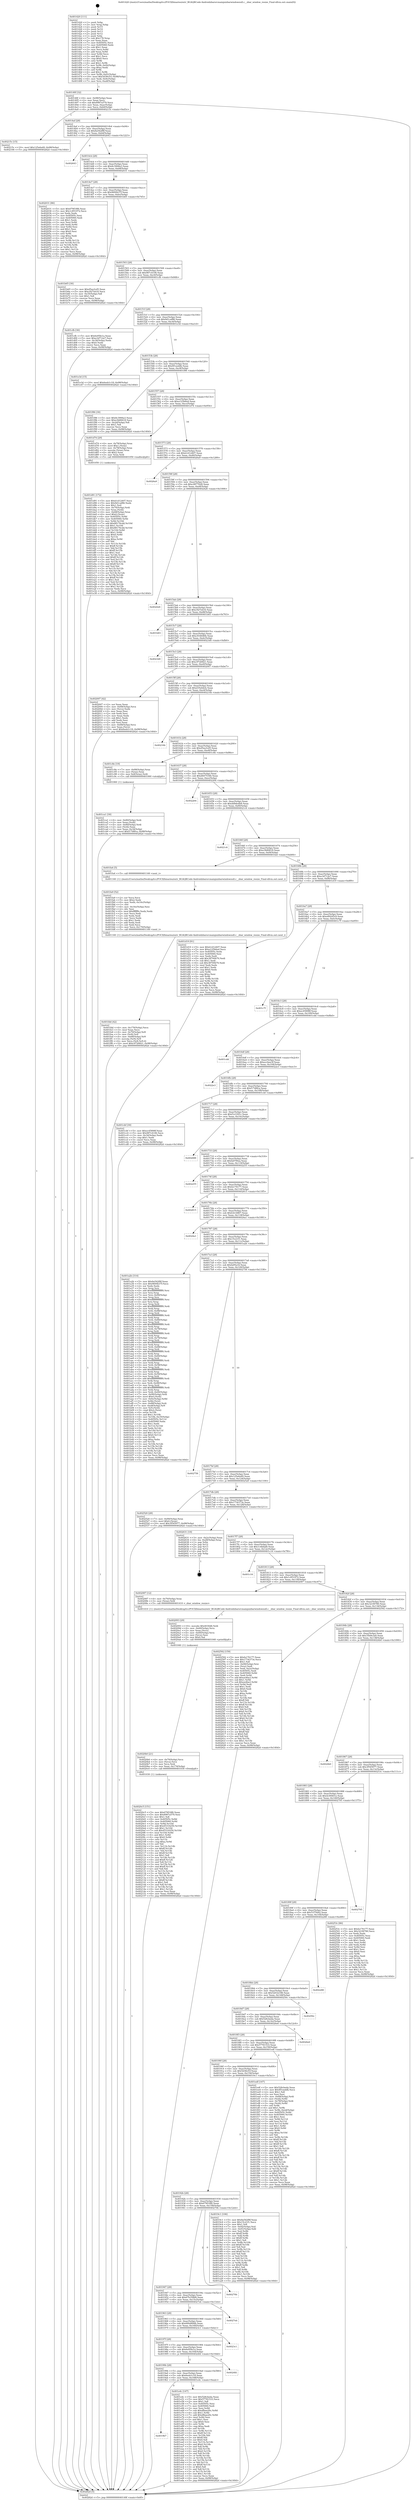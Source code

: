 digraph "0x401420" {
  label = "0x401420 (/mnt/c/Users/mathe/Desktop/tcc/POCII/binaries/extr_BGAQRCode-Androidzbarsrcmainjnizbarwindownull.c__zbar_window_resize_Final-ollvm.out::main(0))"
  labelloc = "t"
  node[shape=record]

  Entry [label="",width=0.3,height=0.3,shape=circle,fillcolor=black,style=filled]
  "0x40148f" [label="{
     0x40148f [32]\l
     | [instrs]\l
     &nbsp;&nbsp;0x40148f \<+6\>: mov -0x98(%rbp),%eax\l
     &nbsp;&nbsp;0x401495 \<+2\>: mov %eax,%ecx\l
     &nbsp;&nbsp;0x401497 \<+6\>: sub $0x8987a579,%ecx\l
     &nbsp;&nbsp;0x40149d \<+6\>: mov %eax,-0xac(%rbp)\l
     &nbsp;&nbsp;0x4014a3 \<+6\>: mov %ecx,-0xb0(%rbp)\l
     &nbsp;&nbsp;0x4014a9 \<+6\>: je 000000000040215c \<main+0xd3c\>\l
  }"]
  "0x40215c" [label="{
     0x40215c [15]\l
     | [instrs]\l
     &nbsp;&nbsp;0x40215c \<+10\>: movl $0x125e6a49,-0x98(%rbp)\l
     &nbsp;&nbsp;0x402166 \<+5\>: jmp 000000000040282d \<main+0x140d\>\l
  }"]
  "0x4014af" [label="{
     0x4014af [28]\l
     | [instrs]\l
     &nbsp;&nbsp;0x4014af \<+5\>: jmp 00000000004014b4 \<main+0x94\>\l
     &nbsp;&nbsp;0x4014b4 \<+6\>: mov -0xac(%rbp),%eax\l
     &nbsp;&nbsp;0x4014ba \<+5\>: sub $0x8a542f8f,%eax\l
     &nbsp;&nbsp;0x4014bf \<+6\>: mov %eax,-0xb4(%rbp)\l
     &nbsp;&nbsp;0x4014c5 \<+6\>: je 0000000000402643 \<main+0x1223\>\l
  }"]
  Exit [label="",width=0.3,height=0.3,shape=circle,fillcolor=black,style=filled,peripheries=2]
  "0x402643" [label="{
     0x402643\l
  }", style=dashed]
  "0x4014cb" [label="{
     0x4014cb [28]\l
     | [instrs]\l
     &nbsp;&nbsp;0x4014cb \<+5\>: jmp 00000000004014d0 \<main+0xb0\>\l
     &nbsp;&nbsp;0x4014d0 \<+6\>: mov -0xac(%rbp),%eax\l
     &nbsp;&nbsp;0x4014d6 \<+5\>: sub $0x8c3906a3,%eax\l
     &nbsp;&nbsp;0x4014db \<+6\>: mov %eax,-0xb8(%rbp)\l
     &nbsp;&nbsp;0x4014e1 \<+6\>: je 0000000000402031 \<main+0xc11\>\l
  }"]
  "0x4020c5" [label="{
     0x4020c5 [151]\l
     | [instrs]\l
     &nbsp;&nbsp;0x4020c5 \<+5\>: mov $0x679f18f6,%eax\l
     &nbsp;&nbsp;0x4020ca \<+5\>: mov $0x8987a579,%esi\l
     &nbsp;&nbsp;0x4020cf \<+2\>: mov $0x1,%dl\l
     &nbsp;&nbsp;0x4020d1 \<+8\>: mov 0x40505c,%r8d\l
     &nbsp;&nbsp;0x4020d9 \<+8\>: mov 0x405060,%r9d\l
     &nbsp;&nbsp;0x4020e1 \<+3\>: mov %r8d,%r10d\l
     &nbsp;&nbsp;0x4020e4 \<+7\>: add $0x45316250,%r10d\l
     &nbsp;&nbsp;0x4020eb \<+4\>: sub $0x1,%r10d\l
     &nbsp;&nbsp;0x4020ef \<+7\>: sub $0x45316250,%r10d\l
     &nbsp;&nbsp;0x4020f6 \<+4\>: imul %r10d,%r8d\l
     &nbsp;&nbsp;0x4020fa \<+4\>: and $0x1,%r8d\l
     &nbsp;&nbsp;0x4020fe \<+4\>: cmp $0x0,%r8d\l
     &nbsp;&nbsp;0x402102 \<+4\>: sete %r11b\l
     &nbsp;&nbsp;0x402106 \<+4\>: cmp $0xa,%r9d\l
     &nbsp;&nbsp;0x40210a \<+3\>: setl %bl\l
     &nbsp;&nbsp;0x40210d \<+3\>: mov %r11b,%r14b\l
     &nbsp;&nbsp;0x402110 \<+4\>: xor $0xff,%r14b\l
     &nbsp;&nbsp;0x402114 \<+3\>: mov %bl,%r15b\l
     &nbsp;&nbsp;0x402117 \<+4\>: xor $0xff,%r15b\l
     &nbsp;&nbsp;0x40211b \<+3\>: xor $0x1,%dl\l
     &nbsp;&nbsp;0x40211e \<+3\>: mov %r14b,%r12b\l
     &nbsp;&nbsp;0x402121 \<+4\>: and $0xff,%r12b\l
     &nbsp;&nbsp;0x402125 \<+3\>: and %dl,%r11b\l
     &nbsp;&nbsp;0x402128 \<+3\>: mov %r15b,%r13b\l
     &nbsp;&nbsp;0x40212b \<+4\>: and $0xff,%r13b\l
     &nbsp;&nbsp;0x40212f \<+2\>: and %dl,%bl\l
     &nbsp;&nbsp;0x402131 \<+3\>: or %r11b,%r12b\l
     &nbsp;&nbsp;0x402134 \<+3\>: or %bl,%r13b\l
     &nbsp;&nbsp;0x402137 \<+3\>: xor %r13b,%r12b\l
     &nbsp;&nbsp;0x40213a \<+3\>: or %r15b,%r14b\l
     &nbsp;&nbsp;0x40213d \<+4\>: xor $0xff,%r14b\l
     &nbsp;&nbsp;0x402141 \<+3\>: or $0x1,%dl\l
     &nbsp;&nbsp;0x402144 \<+3\>: and %dl,%r14b\l
     &nbsp;&nbsp;0x402147 \<+3\>: or %r14b,%r12b\l
     &nbsp;&nbsp;0x40214a \<+4\>: test $0x1,%r12b\l
     &nbsp;&nbsp;0x40214e \<+3\>: cmovne %esi,%eax\l
     &nbsp;&nbsp;0x402151 \<+6\>: mov %eax,-0x98(%rbp)\l
     &nbsp;&nbsp;0x402157 \<+5\>: jmp 000000000040282d \<main+0x140d\>\l
  }"]
  "0x402031" [label="{
     0x402031 [86]\l
     | [instrs]\l
     &nbsp;&nbsp;0x402031 \<+5\>: mov $0x679f18f6,%eax\l
     &nbsp;&nbsp;0x402036 \<+5\>: mov $0x1c851972,%ecx\l
     &nbsp;&nbsp;0x40203b \<+2\>: xor %edx,%edx\l
     &nbsp;&nbsp;0x40203d \<+7\>: mov 0x40505c,%esi\l
     &nbsp;&nbsp;0x402044 \<+7\>: mov 0x405060,%edi\l
     &nbsp;&nbsp;0x40204b \<+3\>: sub $0x1,%edx\l
     &nbsp;&nbsp;0x40204e \<+3\>: mov %esi,%r8d\l
     &nbsp;&nbsp;0x402051 \<+3\>: add %edx,%r8d\l
     &nbsp;&nbsp;0x402054 \<+4\>: imul %r8d,%esi\l
     &nbsp;&nbsp;0x402058 \<+3\>: and $0x1,%esi\l
     &nbsp;&nbsp;0x40205b \<+3\>: cmp $0x0,%esi\l
     &nbsp;&nbsp;0x40205e \<+4\>: sete %r9b\l
     &nbsp;&nbsp;0x402062 \<+3\>: cmp $0xa,%edi\l
     &nbsp;&nbsp;0x402065 \<+4\>: setl %r10b\l
     &nbsp;&nbsp;0x402069 \<+3\>: mov %r9b,%r11b\l
     &nbsp;&nbsp;0x40206c \<+3\>: and %r10b,%r11b\l
     &nbsp;&nbsp;0x40206f \<+3\>: xor %r10b,%r9b\l
     &nbsp;&nbsp;0x402072 \<+3\>: or %r9b,%r11b\l
     &nbsp;&nbsp;0x402075 \<+4\>: test $0x1,%r11b\l
     &nbsp;&nbsp;0x402079 \<+3\>: cmovne %ecx,%eax\l
     &nbsp;&nbsp;0x40207c \<+6\>: mov %eax,-0x98(%rbp)\l
     &nbsp;&nbsp;0x402082 \<+5\>: jmp 000000000040282d \<main+0x140d\>\l
  }"]
  "0x4014e7" [label="{
     0x4014e7 [28]\l
     | [instrs]\l
     &nbsp;&nbsp;0x4014e7 \<+5\>: jmp 00000000004014ec \<main+0xcc\>\l
     &nbsp;&nbsp;0x4014ec \<+6\>: mov -0xac(%rbp),%eax\l
     &nbsp;&nbsp;0x4014f2 \<+5\>: sub $0x9600b37f,%eax\l
     &nbsp;&nbsp;0x4014f7 \<+6\>: mov %eax,-0xbc(%rbp)\l
     &nbsp;&nbsp;0x4014fd \<+6\>: je 0000000000401b65 \<main+0x745\>\l
  }"]
  "0x4020b0" [label="{
     0x4020b0 [21]\l
     | [instrs]\l
     &nbsp;&nbsp;0x4020b0 \<+4\>: mov -0x70(%rbp),%rcx\l
     &nbsp;&nbsp;0x4020b4 \<+3\>: mov (%rcx),%rcx\l
     &nbsp;&nbsp;0x4020b7 \<+3\>: mov %rcx,%rdi\l
     &nbsp;&nbsp;0x4020ba \<+6\>: mov %eax,-0x174(%rbp)\l
     &nbsp;&nbsp;0x4020c0 \<+5\>: call 0000000000401030 \<free@plt\>\l
     | [calls]\l
     &nbsp;&nbsp;0x401030 \{1\} (unknown)\l
  }"]
  "0x401b65" [label="{
     0x401b65 [30]\l
     | [instrs]\l
     &nbsp;&nbsp;0x401b65 \<+5\>: mov $0xd5ea3cd5,%eax\l
     &nbsp;&nbsp;0x401b6a \<+5\>: mov $0xc927eb16,%ecx\l
     &nbsp;&nbsp;0x401b6f \<+3\>: mov -0x35(%rbp),%dl\l
     &nbsp;&nbsp;0x401b72 \<+3\>: test $0x1,%dl\l
     &nbsp;&nbsp;0x401b75 \<+3\>: cmovne %ecx,%eax\l
     &nbsp;&nbsp;0x401b78 \<+6\>: mov %eax,-0x98(%rbp)\l
     &nbsp;&nbsp;0x401b7e \<+5\>: jmp 000000000040282d \<main+0x140d\>\l
  }"]
  "0x401503" [label="{
     0x401503 [28]\l
     | [instrs]\l
     &nbsp;&nbsp;0x401503 \<+5\>: jmp 0000000000401508 \<main+0xe8\>\l
     &nbsp;&nbsp;0x401508 \<+6\>: mov -0xac(%rbp),%eax\l
     &nbsp;&nbsp;0x40150e \<+5\>: sub $0x987c4106,%eax\l
     &nbsp;&nbsp;0x401513 \<+6\>: mov %eax,-0xc0(%rbp)\l
     &nbsp;&nbsp;0x401519 \<+6\>: je 0000000000401cfb \<main+0x8db\>\l
  }"]
  "0x402093" [label="{
     0x402093 [29]\l
     | [instrs]\l
     &nbsp;&nbsp;0x402093 \<+10\>: movabs $0x4030d6,%rdi\l
     &nbsp;&nbsp;0x40209d \<+4\>: mov -0x60(%rbp),%rcx\l
     &nbsp;&nbsp;0x4020a1 \<+2\>: mov %eax,(%rcx)\l
     &nbsp;&nbsp;0x4020a3 \<+4\>: mov -0x60(%rbp),%rcx\l
     &nbsp;&nbsp;0x4020a7 \<+2\>: mov (%rcx),%esi\l
     &nbsp;&nbsp;0x4020a9 \<+2\>: mov $0x0,%al\l
     &nbsp;&nbsp;0x4020ab \<+5\>: call 0000000000401040 \<printf@plt\>\l
     | [calls]\l
     &nbsp;&nbsp;0x401040 \{1\} (unknown)\l
  }"]
  "0x401cfb" [label="{
     0x401cfb [30]\l
     | [instrs]\l
     &nbsp;&nbsp;0x401cfb \<+5\>: mov $0x6e95fe1a,%eax\l
     &nbsp;&nbsp;0x401d00 \<+5\>: mov $0xe3d712e7,%ecx\l
     &nbsp;&nbsp;0x401d05 \<+3\>: mov -0x34(%rbp),%edx\l
     &nbsp;&nbsp;0x401d08 \<+3\>: cmp $0x0,%edx\l
     &nbsp;&nbsp;0x401d0b \<+3\>: cmove %ecx,%eax\l
     &nbsp;&nbsp;0x401d0e \<+6\>: mov %eax,-0x98(%rbp)\l
     &nbsp;&nbsp;0x401d14 \<+5\>: jmp 000000000040282d \<main+0x140d\>\l
  }"]
  "0x40151f" [label="{
     0x40151f [28]\l
     | [instrs]\l
     &nbsp;&nbsp;0x40151f \<+5\>: jmp 0000000000401524 \<main+0x104\>\l
     &nbsp;&nbsp;0x401524 \<+6\>: mov -0xac(%rbp),%eax\l
     &nbsp;&nbsp;0x40152a \<+5\>: sub $0x9d1caf86,%eax\l
     &nbsp;&nbsp;0x40152f \<+6\>: mov %eax,-0xc4(%rbp)\l
     &nbsp;&nbsp;0x401535 \<+6\>: je 0000000000401e3d \<main+0xa1d\>\l
  }"]
  "0x401fdd" [label="{
     0x401fdd [42]\l
     | [instrs]\l
     &nbsp;&nbsp;0x401fdd \<+6\>: mov -0x170(%rbp),%ecx\l
     &nbsp;&nbsp;0x401fe3 \<+3\>: imul %eax,%ecx\l
     &nbsp;&nbsp;0x401fe6 \<+4\>: mov -0x70(%rbp),%r8\l
     &nbsp;&nbsp;0x401fea \<+3\>: mov (%r8),%r8\l
     &nbsp;&nbsp;0x401fed \<+4\>: mov -0x68(%rbp),%r9\l
     &nbsp;&nbsp;0x401ff1 \<+3\>: movslq (%r9),%r9\l
     &nbsp;&nbsp;0x401ff4 \<+4\>: mov %ecx,(%r8,%r9,4)\l
     &nbsp;&nbsp;0x401ff8 \<+10\>: movl $0xc9726821,-0x98(%rbp)\l
     &nbsp;&nbsp;0x402002 \<+5\>: jmp 000000000040282d \<main+0x140d\>\l
  }"]
  "0x401e3d" [label="{
     0x401e3d [15]\l
     | [instrs]\l
     &nbsp;&nbsp;0x401e3d \<+10\>: movl $0x6eeb1c18,-0x98(%rbp)\l
     &nbsp;&nbsp;0x401e47 \<+5\>: jmp 000000000040282d \<main+0x140d\>\l
  }"]
  "0x40153b" [label="{
     0x40153b [28]\l
     | [instrs]\l
     &nbsp;&nbsp;0x40153b \<+5\>: jmp 0000000000401540 \<main+0x120\>\l
     &nbsp;&nbsp;0x401540 \<+6\>: mov -0xac(%rbp),%eax\l
     &nbsp;&nbsp;0x401546 \<+5\>: sub $0x9f1eeddb,%eax\l
     &nbsp;&nbsp;0x40154b \<+6\>: mov %eax,-0xc8(%rbp)\l
     &nbsp;&nbsp;0x401551 \<+6\>: je 0000000000401f86 \<main+0xb66\>\l
  }"]
  "0x401fa9" [label="{
     0x401fa9 [52]\l
     | [instrs]\l
     &nbsp;&nbsp;0x401fa9 \<+2\>: xor %ecx,%ecx\l
     &nbsp;&nbsp;0x401fab \<+5\>: mov $0x2,%edx\l
     &nbsp;&nbsp;0x401fb0 \<+6\>: mov %edx,-0x16c(%rbp)\l
     &nbsp;&nbsp;0x401fb6 \<+1\>: cltd\l
     &nbsp;&nbsp;0x401fb7 \<+6\>: mov -0x16c(%rbp),%esi\l
     &nbsp;&nbsp;0x401fbd \<+2\>: idiv %esi\l
     &nbsp;&nbsp;0x401fbf \<+6\>: imul $0xfffffffe,%edx,%edx\l
     &nbsp;&nbsp;0x401fc5 \<+2\>: mov %ecx,%edi\l
     &nbsp;&nbsp;0x401fc7 \<+2\>: sub %edx,%edi\l
     &nbsp;&nbsp;0x401fc9 \<+2\>: mov %ecx,%edx\l
     &nbsp;&nbsp;0x401fcb \<+3\>: sub $0x1,%edx\l
     &nbsp;&nbsp;0x401fce \<+2\>: add %edx,%edi\l
     &nbsp;&nbsp;0x401fd0 \<+2\>: sub %edi,%ecx\l
     &nbsp;&nbsp;0x401fd2 \<+6\>: mov %ecx,-0x170(%rbp)\l
     &nbsp;&nbsp;0x401fd8 \<+5\>: call 0000000000401160 \<next_i\>\l
     | [calls]\l
     &nbsp;&nbsp;0x401160 \{1\} (/mnt/c/Users/mathe/Desktop/tcc/POCII/binaries/extr_BGAQRCode-Androidzbarsrcmainjnizbarwindownull.c__zbar_window_resize_Final-ollvm.out::next_i)\l
  }"]
  "0x401f86" [label="{
     0x401f86 [30]\l
     | [instrs]\l
     &nbsp;&nbsp;0x401f86 \<+5\>: mov $0x8c3906a3,%eax\l
     &nbsp;&nbsp;0x401f8b \<+5\>: mov $0xe3b80618,%ecx\l
     &nbsp;&nbsp;0x401f90 \<+3\>: mov -0x2d(%rbp),%dl\l
     &nbsp;&nbsp;0x401f93 \<+3\>: test $0x1,%dl\l
     &nbsp;&nbsp;0x401f96 \<+3\>: cmovne %ecx,%eax\l
     &nbsp;&nbsp;0x401f99 \<+6\>: mov %eax,-0x98(%rbp)\l
     &nbsp;&nbsp;0x401f9f \<+5\>: jmp 000000000040282d \<main+0x140d\>\l
  }"]
  "0x401557" [label="{
     0x401557 [28]\l
     | [instrs]\l
     &nbsp;&nbsp;0x401557 \<+5\>: jmp 000000000040155c \<main+0x13c\>\l
     &nbsp;&nbsp;0x40155c \<+6\>: mov -0xac(%rbp),%eax\l
     &nbsp;&nbsp;0x401562 \<+5\>: sub $0xa125b6ed,%eax\l
     &nbsp;&nbsp;0x401567 \<+6\>: mov %eax,-0xcc(%rbp)\l
     &nbsp;&nbsp;0x40156d \<+6\>: je 0000000000401d74 \<main+0x954\>\l
  }"]
  "0x4019b7" [label="{
     0x4019b7\l
  }", style=dashed]
  "0x401d74" [label="{
     0x401d74 [29]\l
     | [instrs]\l
     &nbsp;&nbsp;0x401d74 \<+4\>: mov -0x78(%rbp),%rax\l
     &nbsp;&nbsp;0x401d78 \<+6\>: movl $0x1,(%rax)\l
     &nbsp;&nbsp;0x401d7e \<+4\>: mov -0x78(%rbp),%rax\l
     &nbsp;&nbsp;0x401d82 \<+3\>: movslq (%rax),%rax\l
     &nbsp;&nbsp;0x401d85 \<+4\>: shl $0x2,%rax\l
     &nbsp;&nbsp;0x401d89 \<+3\>: mov %rax,%rdi\l
     &nbsp;&nbsp;0x401d8c \<+5\>: call 0000000000401050 \<malloc@plt\>\l
     | [calls]\l
     &nbsp;&nbsp;0x401050 \{1\} (unknown)\l
  }"]
  "0x401573" [label="{
     0x401573 [28]\l
     | [instrs]\l
     &nbsp;&nbsp;0x401573 \<+5\>: jmp 0000000000401578 \<main+0x158\>\l
     &nbsp;&nbsp;0x401578 \<+6\>: mov -0xac(%rbp),%eax\l
     &nbsp;&nbsp;0x40157e \<+5\>: sub $0xb1d12407,%eax\l
     &nbsp;&nbsp;0x401583 \<+6\>: mov %eax,-0xd0(%rbp)\l
     &nbsp;&nbsp;0x401589 \<+6\>: je 00000000004026a9 \<main+0x1289\>\l
  }"]
  "0x401e4c" [label="{
     0x401e4c [147]\l
     | [instrs]\l
     &nbsp;&nbsp;0x401e4c \<+5\>: mov $0x528cbeda,%eax\l
     &nbsp;&nbsp;0x401e51 \<+5\>: mov $0x57781533,%ecx\l
     &nbsp;&nbsp;0x401e56 \<+2\>: mov $0x1,%dl\l
     &nbsp;&nbsp;0x401e58 \<+7\>: mov 0x40505c,%esi\l
     &nbsp;&nbsp;0x401e5f \<+7\>: mov 0x405060,%edi\l
     &nbsp;&nbsp;0x401e66 \<+3\>: mov %esi,%r8d\l
     &nbsp;&nbsp;0x401e69 \<+7\>: sub $0xdfbae29c,%r8d\l
     &nbsp;&nbsp;0x401e70 \<+4\>: sub $0x1,%r8d\l
     &nbsp;&nbsp;0x401e74 \<+7\>: add $0xdfbae29c,%r8d\l
     &nbsp;&nbsp;0x401e7b \<+4\>: imul %r8d,%esi\l
     &nbsp;&nbsp;0x401e7f \<+3\>: and $0x1,%esi\l
     &nbsp;&nbsp;0x401e82 \<+3\>: cmp $0x0,%esi\l
     &nbsp;&nbsp;0x401e85 \<+4\>: sete %r9b\l
     &nbsp;&nbsp;0x401e89 \<+3\>: cmp $0xa,%edi\l
     &nbsp;&nbsp;0x401e8c \<+4\>: setl %r10b\l
     &nbsp;&nbsp;0x401e90 \<+3\>: mov %r9b,%r11b\l
     &nbsp;&nbsp;0x401e93 \<+4\>: xor $0xff,%r11b\l
     &nbsp;&nbsp;0x401e97 \<+3\>: mov %r10b,%bl\l
     &nbsp;&nbsp;0x401e9a \<+3\>: xor $0xff,%bl\l
     &nbsp;&nbsp;0x401e9d \<+3\>: xor $0x0,%dl\l
     &nbsp;&nbsp;0x401ea0 \<+3\>: mov %r11b,%r14b\l
     &nbsp;&nbsp;0x401ea3 \<+4\>: and $0x0,%r14b\l
     &nbsp;&nbsp;0x401ea7 \<+3\>: and %dl,%r9b\l
     &nbsp;&nbsp;0x401eaa \<+3\>: mov %bl,%r15b\l
     &nbsp;&nbsp;0x401ead \<+4\>: and $0x0,%r15b\l
     &nbsp;&nbsp;0x401eb1 \<+3\>: and %dl,%r10b\l
     &nbsp;&nbsp;0x401eb4 \<+3\>: or %r9b,%r14b\l
     &nbsp;&nbsp;0x401eb7 \<+3\>: or %r10b,%r15b\l
     &nbsp;&nbsp;0x401eba \<+3\>: xor %r15b,%r14b\l
     &nbsp;&nbsp;0x401ebd \<+3\>: or %bl,%r11b\l
     &nbsp;&nbsp;0x401ec0 \<+4\>: xor $0xff,%r11b\l
     &nbsp;&nbsp;0x401ec4 \<+3\>: or $0x0,%dl\l
     &nbsp;&nbsp;0x401ec7 \<+3\>: and %dl,%r11b\l
     &nbsp;&nbsp;0x401eca \<+3\>: or %r11b,%r14b\l
     &nbsp;&nbsp;0x401ecd \<+4\>: test $0x1,%r14b\l
     &nbsp;&nbsp;0x401ed1 \<+3\>: cmovne %ecx,%eax\l
     &nbsp;&nbsp;0x401ed4 \<+6\>: mov %eax,-0x98(%rbp)\l
     &nbsp;&nbsp;0x401eda \<+5\>: jmp 000000000040282d \<main+0x140d\>\l
  }"]
  "0x4026a9" [label="{
     0x4026a9\l
  }", style=dashed]
  "0x40158f" [label="{
     0x40158f [28]\l
     | [instrs]\l
     &nbsp;&nbsp;0x40158f \<+5\>: jmp 0000000000401594 \<main+0x174\>\l
     &nbsp;&nbsp;0x401594 \<+6\>: mov -0xac(%rbp),%eax\l
     &nbsp;&nbsp;0x40159a \<+5\>: sub $0xc0877628,%eax\l
     &nbsp;&nbsp;0x40159f \<+6\>: mov %eax,-0xd4(%rbp)\l
     &nbsp;&nbsp;0x4015a5 \<+6\>: je 0000000000402426 \<main+0x1006\>\l
  }"]
  "0x40199b" [label="{
     0x40199b [28]\l
     | [instrs]\l
     &nbsp;&nbsp;0x40199b \<+5\>: jmp 00000000004019a0 \<main+0x580\>\l
     &nbsp;&nbsp;0x4019a0 \<+6\>: mov -0xac(%rbp),%eax\l
     &nbsp;&nbsp;0x4019a6 \<+5\>: sub $0x6eeb1c18,%eax\l
     &nbsp;&nbsp;0x4019ab \<+6\>: mov %eax,-0x168(%rbp)\l
     &nbsp;&nbsp;0x4019b1 \<+6\>: je 0000000000401e4c \<main+0xa2c\>\l
  }"]
  "0x402426" [label="{
     0x402426\l
  }", style=dashed]
  "0x4015ab" [label="{
     0x4015ab [28]\l
     | [instrs]\l
     &nbsp;&nbsp;0x4015ab \<+5\>: jmp 00000000004015b0 \<main+0x190\>\l
     &nbsp;&nbsp;0x4015b0 \<+6\>: mov -0xac(%rbp),%eax\l
     &nbsp;&nbsp;0x4015b6 \<+5\>: sub $0xc927eb16,%eax\l
     &nbsp;&nbsp;0x4015bb \<+6\>: mov %eax,-0xd8(%rbp)\l
     &nbsp;&nbsp;0x4015c1 \<+6\>: je 0000000000401b83 \<main+0x763\>\l
  }"]
  "0x4024fd" [label="{
     0x4024fd\l
  }", style=dashed]
  "0x401b83" [label="{
     0x401b83\l
  }", style=dashed]
  "0x4015c7" [label="{
     0x4015c7 [28]\l
     | [instrs]\l
     &nbsp;&nbsp;0x4015c7 \<+5\>: jmp 00000000004015cc \<main+0x1ac\>\l
     &nbsp;&nbsp;0x4015cc \<+6\>: mov -0xac(%rbp),%eax\l
     &nbsp;&nbsp;0x4015d2 \<+5\>: sub $0xc934646b,%eax\l
     &nbsp;&nbsp;0x4015d7 \<+6\>: mov %eax,-0xdc(%rbp)\l
     &nbsp;&nbsp;0x4015dd \<+6\>: je 00000000004023d0 \<main+0xfb0\>\l
  }"]
  "0x40197f" [label="{
     0x40197f [28]\l
     | [instrs]\l
     &nbsp;&nbsp;0x40197f \<+5\>: jmp 0000000000401984 \<main+0x564\>\l
     &nbsp;&nbsp;0x401984 \<+6\>: mov -0xac(%rbp),%eax\l
     &nbsp;&nbsp;0x40198a \<+5\>: sub $0x6e95fe1a,%eax\l
     &nbsp;&nbsp;0x40198f \<+6\>: mov %eax,-0x164(%rbp)\l
     &nbsp;&nbsp;0x401995 \<+6\>: je 00000000004024fd \<main+0x10dd\>\l
  }"]
  "0x4023d0" [label="{
     0x4023d0\l
  }", style=dashed]
  "0x4015e3" [label="{
     0x4015e3 [28]\l
     | [instrs]\l
     &nbsp;&nbsp;0x4015e3 \<+5\>: jmp 00000000004015e8 \<main+0x1c8\>\l
     &nbsp;&nbsp;0x4015e8 \<+6\>: mov -0xac(%rbp),%eax\l
     &nbsp;&nbsp;0x4015ee \<+5\>: sub $0xc9726821,%eax\l
     &nbsp;&nbsp;0x4015f3 \<+6\>: mov %eax,-0xe0(%rbp)\l
     &nbsp;&nbsp;0x4015f9 \<+6\>: je 0000000000402007 \<main+0xbe7\>\l
  }"]
  "0x4023c1" [label="{
     0x4023c1\l
  }", style=dashed]
  "0x402007" [label="{
     0x402007 [42]\l
     | [instrs]\l
     &nbsp;&nbsp;0x402007 \<+2\>: xor %eax,%eax\l
     &nbsp;&nbsp;0x402009 \<+4\>: mov -0x68(%rbp),%rcx\l
     &nbsp;&nbsp;0x40200d \<+2\>: mov (%rcx),%edx\l
     &nbsp;&nbsp;0x40200f \<+2\>: mov %eax,%esi\l
     &nbsp;&nbsp;0x402011 \<+2\>: sub %edx,%esi\l
     &nbsp;&nbsp;0x402013 \<+2\>: mov %eax,%edx\l
     &nbsp;&nbsp;0x402015 \<+3\>: sub $0x1,%edx\l
     &nbsp;&nbsp;0x402018 \<+2\>: add %edx,%esi\l
     &nbsp;&nbsp;0x40201a \<+2\>: sub %esi,%eax\l
     &nbsp;&nbsp;0x40201c \<+4\>: mov -0x68(%rbp),%rcx\l
     &nbsp;&nbsp;0x402020 \<+2\>: mov %eax,(%rcx)\l
     &nbsp;&nbsp;0x402022 \<+10\>: movl $0x6eeb1c18,-0x98(%rbp)\l
     &nbsp;&nbsp;0x40202c \<+5\>: jmp 000000000040282d \<main+0x140d\>\l
  }"]
  "0x4015ff" [label="{
     0x4015ff [28]\l
     | [instrs]\l
     &nbsp;&nbsp;0x4015ff \<+5\>: jmp 0000000000401604 \<main+0x1e4\>\l
     &nbsp;&nbsp;0x401604 \<+6\>: mov -0xac(%rbp),%eax\l
     &nbsp;&nbsp;0x40160a \<+5\>: sub $0xd35e6dcb,%eax\l
     &nbsp;&nbsp;0x40160f \<+6\>: mov %eax,-0xe4(%rbp)\l
     &nbsp;&nbsp;0x401615 \<+6\>: je 000000000040216b \<main+0xd4b\>\l
  }"]
  "0x401963" [label="{
     0x401963 [28]\l
     | [instrs]\l
     &nbsp;&nbsp;0x401963 \<+5\>: jmp 0000000000401968 \<main+0x548\>\l
     &nbsp;&nbsp;0x401968 \<+6\>: mov -0xac(%rbp),%eax\l
     &nbsp;&nbsp;0x40196e \<+5\>: sub $0x684d89db,%eax\l
     &nbsp;&nbsp;0x401973 \<+6\>: mov %eax,-0x160(%rbp)\l
     &nbsp;&nbsp;0x401979 \<+6\>: je 00000000004023c1 \<main+0xfa1\>\l
  }"]
  "0x40216b" [label="{
     0x40216b\l
  }", style=dashed]
  "0x40161b" [label="{
     0x40161b [28]\l
     | [instrs]\l
     &nbsp;&nbsp;0x40161b \<+5\>: jmp 0000000000401620 \<main+0x200\>\l
     &nbsp;&nbsp;0x401620 \<+6\>: mov -0xac(%rbp),%eax\l
     &nbsp;&nbsp;0x401626 \<+5\>: sub $0xd5ea3cd5,%eax\l
     &nbsp;&nbsp;0x40162b \<+6\>: mov %eax,-0xe8(%rbp)\l
     &nbsp;&nbsp;0x401631 \<+6\>: je 0000000000401c8e \<main+0x86e\>\l
  }"]
  "0x4027eb" [label="{
     0x4027eb\l
  }", style=dashed]
  "0x401c8e" [label="{
     0x401c8e [19]\l
     | [instrs]\l
     &nbsp;&nbsp;0x401c8e \<+7\>: mov -0x88(%rbp),%rax\l
     &nbsp;&nbsp;0x401c95 \<+3\>: mov (%rax),%rax\l
     &nbsp;&nbsp;0x401c98 \<+4\>: mov 0x8(%rax),%rdi\l
     &nbsp;&nbsp;0x401c9c \<+5\>: call 0000000000401060 \<atoi@plt\>\l
     | [calls]\l
     &nbsp;&nbsp;0x401060 \{1\} (unknown)\l
  }"]
  "0x401637" [label="{
     0x401637 [28]\l
     | [instrs]\l
     &nbsp;&nbsp;0x401637 \<+5\>: jmp 000000000040163c \<main+0x21c\>\l
     &nbsp;&nbsp;0x40163c \<+6\>: mov -0xac(%rbp),%eax\l
     &nbsp;&nbsp;0x401642 \<+5\>: sub $0xd6475346,%eax\l
     &nbsp;&nbsp;0x401647 \<+6\>: mov %eax,-0xec(%rbp)\l
     &nbsp;&nbsp;0x40164d \<+6\>: je 0000000000402264 \<main+0xe44\>\l
  }"]
  "0x401947" [label="{
     0x401947 [28]\l
     | [instrs]\l
     &nbsp;&nbsp;0x401947 \<+5\>: jmp 000000000040194c \<main+0x52c\>\l
     &nbsp;&nbsp;0x40194c \<+6\>: mov -0xac(%rbp),%eax\l
     &nbsp;&nbsp;0x401952 \<+5\>: sub $0x67b35868,%eax\l
     &nbsp;&nbsp;0x401957 \<+6\>: mov %eax,-0x15c(%rbp)\l
     &nbsp;&nbsp;0x40195d \<+6\>: je 00000000004027eb \<main+0x13cb\>\l
  }"]
  "0x402264" [label="{
     0x402264\l
  }", style=dashed]
  "0x401653" [label="{
     0x401653 [28]\l
     | [instrs]\l
     &nbsp;&nbsp;0x401653 \<+5\>: jmp 0000000000401658 \<main+0x238\>\l
     &nbsp;&nbsp;0x401658 \<+6\>: mov -0xac(%rbp),%eax\l
     &nbsp;&nbsp;0x40165e \<+5\>: sub $0xdd9de4b8,%eax\l
     &nbsp;&nbsp;0x401663 \<+6\>: mov %eax,-0xf0(%rbp)\l
     &nbsp;&nbsp;0x401669 \<+6\>: je 00000000004021c6 \<main+0xda6\>\l
  }"]
  "0x40270b" [label="{
     0x40270b\l
  }", style=dashed]
  "0x4021c6" [label="{
     0x4021c6\l
  }", style=dashed]
  "0x40166f" [label="{
     0x40166f [28]\l
     | [instrs]\l
     &nbsp;&nbsp;0x40166f \<+5\>: jmp 0000000000401674 \<main+0x254\>\l
     &nbsp;&nbsp;0x401674 \<+6\>: mov -0xac(%rbp),%eax\l
     &nbsp;&nbsp;0x40167a \<+5\>: sub $0xe3b80618,%eax\l
     &nbsp;&nbsp;0x40167f \<+6\>: mov %eax,-0xf4(%rbp)\l
     &nbsp;&nbsp;0x401685 \<+6\>: je 0000000000401fa4 \<main+0xb84\>\l
  }"]
  "0x401d91" [label="{
     0x401d91 [172]\l
     | [instrs]\l
     &nbsp;&nbsp;0x401d91 \<+5\>: mov $0xb1d12407,%ecx\l
     &nbsp;&nbsp;0x401d96 \<+5\>: mov $0x9d1caf86,%edx\l
     &nbsp;&nbsp;0x401d9b \<+3\>: mov $0x1,%sil\l
     &nbsp;&nbsp;0x401d9e \<+4\>: mov -0x70(%rbp),%rdi\l
     &nbsp;&nbsp;0x401da2 \<+3\>: mov %rax,(%rdi)\l
     &nbsp;&nbsp;0x401da5 \<+4\>: mov -0x68(%rbp),%rax\l
     &nbsp;&nbsp;0x401da9 \<+6\>: movl $0x0,(%rax)\l
     &nbsp;&nbsp;0x401daf \<+8\>: mov 0x40505c,%r8d\l
     &nbsp;&nbsp;0x401db7 \<+8\>: mov 0x405060,%r9d\l
     &nbsp;&nbsp;0x401dbf \<+3\>: mov %r8d,%r10d\l
     &nbsp;&nbsp;0x401dc2 \<+7\>: add $0x88176cdd,%r10d\l
     &nbsp;&nbsp;0x401dc9 \<+4\>: sub $0x1,%r10d\l
     &nbsp;&nbsp;0x401dcd \<+7\>: sub $0x88176cdd,%r10d\l
     &nbsp;&nbsp;0x401dd4 \<+4\>: imul %r10d,%r8d\l
     &nbsp;&nbsp;0x401dd8 \<+4\>: and $0x1,%r8d\l
     &nbsp;&nbsp;0x401ddc \<+4\>: cmp $0x0,%r8d\l
     &nbsp;&nbsp;0x401de0 \<+4\>: sete %r11b\l
     &nbsp;&nbsp;0x401de4 \<+4\>: cmp $0xa,%r9d\l
     &nbsp;&nbsp;0x401de8 \<+3\>: setl %bl\l
     &nbsp;&nbsp;0x401deb \<+3\>: mov %r11b,%r14b\l
     &nbsp;&nbsp;0x401dee \<+4\>: xor $0xff,%r14b\l
     &nbsp;&nbsp;0x401df2 \<+3\>: mov %bl,%r15b\l
     &nbsp;&nbsp;0x401df5 \<+4\>: xor $0xff,%r15b\l
     &nbsp;&nbsp;0x401df9 \<+4\>: xor $0x1,%sil\l
     &nbsp;&nbsp;0x401dfd \<+3\>: mov %r14b,%r12b\l
     &nbsp;&nbsp;0x401e00 \<+4\>: and $0xff,%r12b\l
     &nbsp;&nbsp;0x401e04 \<+3\>: and %sil,%r11b\l
     &nbsp;&nbsp;0x401e07 \<+3\>: mov %r15b,%r13b\l
     &nbsp;&nbsp;0x401e0a \<+4\>: and $0xff,%r13b\l
     &nbsp;&nbsp;0x401e0e \<+3\>: and %sil,%bl\l
     &nbsp;&nbsp;0x401e11 \<+3\>: or %r11b,%r12b\l
     &nbsp;&nbsp;0x401e14 \<+3\>: or %bl,%r13b\l
     &nbsp;&nbsp;0x401e17 \<+3\>: xor %r13b,%r12b\l
     &nbsp;&nbsp;0x401e1a \<+3\>: or %r15b,%r14b\l
     &nbsp;&nbsp;0x401e1d \<+4\>: xor $0xff,%r14b\l
     &nbsp;&nbsp;0x401e21 \<+4\>: or $0x1,%sil\l
     &nbsp;&nbsp;0x401e25 \<+3\>: and %sil,%r14b\l
     &nbsp;&nbsp;0x401e28 \<+3\>: or %r14b,%r12b\l
     &nbsp;&nbsp;0x401e2b \<+4\>: test $0x1,%r12b\l
     &nbsp;&nbsp;0x401e2f \<+3\>: cmovne %edx,%ecx\l
     &nbsp;&nbsp;0x401e32 \<+6\>: mov %ecx,-0x98(%rbp)\l
     &nbsp;&nbsp;0x401e38 \<+5\>: jmp 000000000040282d \<main+0x140d\>\l
  }"]
  "0x401fa4" [label="{
     0x401fa4 [5]\l
     | [instrs]\l
     &nbsp;&nbsp;0x401fa4 \<+5\>: call 0000000000401160 \<next_i\>\l
     | [calls]\l
     &nbsp;&nbsp;0x401160 \{1\} (/mnt/c/Users/mathe/Desktop/tcc/POCII/binaries/extr_BGAQRCode-Androidzbarsrcmainjnizbarwindownull.c__zbar_window_resize_Final-ollvm.out::next_i)\l
  }"]
  "0x40168b" [label="{
     0x40168b [28]\l
     | [instrs]\l
     &nbsp;&nbsp;0x40168b \<+5\>: jmp 0000000000401690 \<main+0x270\>\l
     &nbsp;&nbsp;0x401690 \<+6\>: mov -0xac(%rbp),%eax\l
     &nbsp;&nbsp;0x401696 \<+5\>: sub $0xe3d712e7,%eax\l
     &nbsp;&nbsp;0x40169b \<+6\>: mov %eax,-0xf8(%rbp)\l
     &nbsp;&nbsp;0x4016a1 \<+6\>: je 0000000000401d19 \<main+0x8f9\>\l
  }"]
  "0x401ca1" [label="{
     0x401ca1 [30]\l
     | [instrs]\l
     &nbsp;&nbsp;0x401ca1 \<+4\>: mov -0x80(%rbp),%rdi\l
     &nbsp;&nbsp;0x401ca5 \<+2\>: mov %eax,(%rdi)\l
     &nbsp;&nbsp;0x401ca7 \<+4\>: mov -0x80(%rbp),%rdi\l
     &nbsp;&nbsp;0x401cab \<+2\>: mov (%rdi),%eax\l
     &nbsp;&nbsp;0x401cad \<+3\>: mov %eax,-0x34(%rbp)\l
     &nbsp;&nbsp;0x401cb0 \<+10\>: movl $0xf17d8fca,-0x98(%rbp)\l
     &nbsp;&nbsp;0x401cba \<+5\>: jmp 000000000040282d \<main+0x140d\>\l
  }"]
  "0x401d19" [label="{
     0x401d19 [91]\l
     | [instrs]\l
     &nbsp;&nbsp;0x401d19 \<+5\>: mov $0xb1d12407,%eax\l
     &nbsp;&nbsp;0x401d1e \<+5\>: mov $0xa125b6ed,%ecx\l
     &nbsp;&nbsp;0x401d23 \<+7\>: mov 0x40505c,%edx\l
     &nbsp;&nbsp;0x401d2a \<+7\>: mov 0x405060,%esi\l
     &nbsp;&nbsp;0x401d31 \<+2\>: mov %edx,%edi\l
     &nbsp;&nbsp;0x401d33 \<+6\>: add $0x38700b70,%edi\l
     &nbsp;&nbsp;0x401d39 \<+3\>: sub $0x1,%edi\l
     &nbsp;&nbsp;0x401d3c \<+6\>: sub $0x38700b70,%edi\l
     &nbsp;&nbsp;0x401d42 \<+3\>: imul %edi,%edx\l
     &nbsp;&nbsp;0x401d45 \<+3\>: and $0x1,%edx\l
     &nbsp;&nbsp;0x401d48 \<+3\>: cmp $0x0,%edx\l
     &nbsp;&nbsp;0x401d4b \<+4\>: sete %r8b\l
     &nbsp;&nbsp;0x401d4f \<+3\>: cmp $0xa,%esi\l
     &nbsp;&nbsp;0x401d52 \<+4\>: setl %r9b\l
     &nbsp;&nbsp;0x401d56 \<+3\>: mov %r8b,%r10b\l
     &nbsp;&nbsp;0x401d59 \<+3\>: and %r9b,%r10b\l
     &nbsp;&nbsp;0x401d5c \<+3\>: xor %r9b,%r8b\l
     &nbsp;&nbsp;0x401d5f \<+3\>: or %r8b,%r10b\l
     &nbsp;&nbsp;0x401d62 \<+4\>: test $0x1,%r10b\l
     &nbsp;&nbsp;0x401d66 \<+3\>: cmovne %ecx,%eax\l
     &nbsp;&nbsp;0x401d69 \<+6\>: mov %eax,-0x98(%rbp)\l
     &nbsp;&nbsp;0x401d6f \<+5\>: jmp 000000000040282d \<main+0x140d\>\l
  }"]
  "0x4016a7" [label="{
     0x4016a7 [28]\l
     | [instrs]\l
     &nbsp;&nbsp;0x4016a7 \<+5\>: jmp 00000000004016ac \<main+0x28c\>\l
     &nbsp;&nbsp;0x4016ac \<+6\>: mov -0xac(%rbp),%eax\l
     &nbsp;&nbsp;0x4016b2 \<+5\>: sub $0xe89245c9,%eax\l
     &nbsp;&nbsp;0x4016b7 \<+6\>: mov %eax,-0xfc(%rbp)\l
     &nbsp;&nbsp;0x4016bd \<+6\>: je 0000000000401c7f \<main+0x85f\>\l
  }"]
  "0x401420" [label="{
     0x401420 [111]\l
     | [instrs]\l
     &nbsp;&nbsp;0x401420 \<+1\>: push %rbp\l
     &nbsp;&nbsp;0x401421 \<+3\>: mov %rsp,%rbp\l
     &nbsp;&nbsp;0x401424 \<+2\>: push %r15\l
     &nbsp;&nbsp;0x401426 \<+2\>: push %r14\l
     &nbsp;&nbsp;0x401428 \<+2\>: push %r13\l
     &nbsp;&nbsp;0x40142a \<+2\>: push %r12\l
     &nbsp;&nbsp;0x40142c \<+1\>: push %rbx\l
     &nbsp;&nbsp;0x40142d \<+7\>: sub $0x178,%rsp\l
     &nbsp;&nbsp;0x401434 \<+2\>: xor %eax,%eax\l
     &nbsp;&nbsp;0x401436 \<+7\>: mov 0x40505c,%ecx\l
     &nbsp;&nbsp;0x40143d \<+7\>: mov 0x405060,%edx\l
     &nbsp;&nbsp;0x401444 \<+3\>: sub $0x1,%eax\l
     &nbsp;&nbsp;0x401447 \<+3\>: mov %ecx,%r8d\l
     &nbsp;&nbsp;0x40144a \<+3\>: add %eax,%r8d\l
     &nbsp;&nbsp;0x40144d \<+4\>: imul %r8d,%ecx\l
     &nbsp;&nbsp;0x401451 \<+3\>: and $0x1,%ecx\l
     &nbsp;&nbsp;0x401454 \<+3\>: cmp $0x0,%ecx\l
     &nbsp;&nbsp;0x401457 \<+4\>: sete %r9b\l
     &nbsp;&nbsp;0x40145b \<+4\>: and $0x1,%r9b\l
     &nbsp;&nbsp;0x40145f \<+7\>: mov %r9b,-0x92(%rbp)\l
     &nbsp;&nbsp;0x401466 \<+3\>: cmp $0xa,%edx\l
     &nbsp;&nbsp;0x401469 \<+4\>: setl %r9b\l
     &nbsp;&nbsp;0x40146d \<+4\>: and $0x1,%r9b\l
     &nbsp;&nbsp;0x401471 \<+7\>: mov %r9b,-0x91(%rbp)\l
     &nbsp;&nbsp;0x401478 \<+10\>: movl $0x5d38cf1f,-0x98(%rbp)\l
     &nbsp;&nbsp;0x401482 \<+6\>: mov %edi,-0x9c(%rbp)\l
     &nbsp;&nbsp;0x401488 \<+7\>: mov %rsi,-0xa8(%rbp)\l
  }"]
  "0x401c7f" [label="{
     0x401c7f\l
  }", style=dashed]
  "0x4016c3" [label="{
     0x4016c3 [28]\l
     | [instrs]\l
     &nbsp;&nbsp;0x4016c3 \<+5\>: jmp 00000000004016c8 \<main+0x2a8\>\l
     &nbsp;&nbsp;0x4016c8 \<+6\>: mov -0xac(%rbp),%eax\l
     &nbsp;&nbsp;0x4016ce \<+5\>: sub $0xec45898f,%eax\l
     &nbsp;&nbsp;0x4016d3 \<+6\>: mov %eax,-0x100(%rbp)\l
     &nbsp;&nbsp;0x4016d9 \<+6\>: je 0000000000401cdd \<main+0x8bd\>\l
  }"]
  "0x40282d" [label="{
     0x40282d [5]\l
     | [instrs]\l
     &nbsp;&nbsp;0x40282d \<+5\>: jmp 000000000040148f \<main+0x6f\>\l
  }"]
  "0x401cdd" [label="{
     0x401cdd\l
  }", style=dashed]
  "0x4016df" [label="{
     0x4016df [28]\l
     | [instrs]\l
     &nbsp;&nbsp;0x4016df \<+5\>: jmp 00000000004016e4 \<main+0x2c4\>\l
     &nbsp;&nbsp;0x4016e4 \<+6\>: mov -0xac(%rbp),%eax\l
     &nbsp;&nbsp;0x4016ea \<+5\>: sub $0xeccbee3f,%eax\l
     &nbsp;&nbsp;0x4016ef \<+6\>: mov %eax,-0x104(%rbp)\l
     &nbsp;&nbsp;0x4016f5 \<+6\>: je 00000000004022e3 \<main+0xec3\>\l
  }"]
  "0x40192b" [label="{
     0x40192b [28]\l
     | [instrs]\l
     &nbsp;&nbsp;0x40192b \<+5\>: jmp 0000000000401930 \<main+0x510\>\l
     &nbsp;&nbsp;0x401930 \<+6\>: mov -0xac(%rbp),%eax\l
     &nbsp;&nbsp;0x401936 \<+5\>: sub $0x679f18f6,%eax\l
     &nbsp;&nbsp;0x40193b \<+6\>: mov %eax,-0x158(%rbp)\l
     &nbsp;&nbsp;0x401941 \<+6\>: je 000000000040270b \<main+0x12eb\>\l
  }"]
  "0x4022e3" [label="{
     0x4022e3\l
  }", style=dashed]
  "0x4016fb" [label="{
     0x4016fb [28]\l
     | [instrs]\l
     &nbsp;&nbsp;0x4016fb \<+5\>: jmp 0000000000401700 \<main+0x2e0\>\l
     &nbsp;&nbsp;0x401700 \<+6\>: mov -0xac(%rbp),%eax\l
     &nbsp;&nbsp;0x401706 \<+5\>: sub $0xf17d8fca,%eax\l
     &nbsp;&nbsp;0x40170b \<+6\>: mov %eax,-0x108(%rbp)\l
     &nbsp;&nbsp;0x401711 \<+6\>: je 0000000000401cbf \<main+0x89f\>\l
  }"]
  "0x4019c1" [label="{
     0x4019c1 [106]\l
     | [instrs]\l
     &nbsp;&nbsp;0x4019c1 \<+5\>: mov $0x8a542f8f,%eax\l
     &nbsp;&nbsp;0x4019c6 \<+5\>: mov $0x15c21f1,%ecx\l
     &nbsp;&nbsp;0x4019cb \<+2\>: mov $0x1,%dl\l
     &nbsp;&nbsp;0x4019cd \<+7\>: mov -0x92(%rbp),%sil\l
     &nbsp;&nbsp;0x4019d4 \<+7\>: mov -0x91(%rbp),%dil\l
     &nbsp;&nbsp;0x4019db \<+3\>: mov %sil,%r8b\l
     &nbsp;&nbsp;0x4019de \<+4\>: xor $0xff,%r8b\l
     &nbsp;&nbsp;0x4019e2 \<+3\>: mov %dil,%r9b\l
     &nbsp;&nbsp;0x4019e5 \<+4\>: xor $0xff,%r9b\l
     &nbsp;&nbsp;0x4019e9 \<+3\>: xor $0x1,%dl\l
     &nbsp;&nbsp;0x4019ec \<+3\>: mov %r8b,%r10b\l
     &nbsp;&nbsp;0x4019ef \<+4\>: and $0xff,%r10b\l
     &nbsp;&nbsp;0x4019f3 \<+3\>: and %dl,%sil\l
     &nbsp;&nbsp;0x4019f6 \<+3\>: mov %r9b,%r11b\l
     &nbsp;&nbsp;0x4019f9 \<+4\>: and $0xff,%r11b\l
     &nbsp;&nbsp;0x4019fd \<+3\>: and %dl,%dil\l
     &nbsp;&nbsp;0x401a00 \<+3\>: or %sil,%r10b\l
     &nbsp;&nbsp;0x401a03 \<+3\>: or %dil,%r11b\l
     &nbsp;&nbsp;0x401a06 \<+3\>: xor %r11b,%r10b\l
     &nbsp;&nbsp;0x401a09 \<+3\>: or %r9b,%r8b\l
     &nbsp;&nbsp;0x401a0c \<+4\>: xor $0xff,%r8b\l
     &nbsp;&nbsp;0x401a10 \<+3\>: or $0x1,%dl\l
     &nbsp;&nbsp;0x401a13 \<+3\>: and %dl,%r8b\l
     &nbsp;&nbsp;0x401a16 \<+3\>: or %r8b,%r10b\l
     &nbsp;&nbsp;0x401a19 \<+4\>: test $0x1,%r10b\l
     &nbsp;&nbsp;0x401a1d \<+3\>: cmovne %ecx,%eax\l
     &nbsp;&nbsp;0x401a20 \<+6\>: mov %eax,-0x98(%rbp)\l
     &nbsp;&nbsp;0x401a26 \<+5\>: jmp 000000000040282d \<main+0x140d\>\l
  }"]
  "0x401cbf" [label="{
     0x401cbf [30]\l
     | [instrs]\l
     &nbsp;&nbsp;0x401cbf \<+5\>: mov $0xec45898f,%eax\l
     &nbsp;&nbsp;0x401cc4 \<+5\>: mov $0x987c4106,%ecx\l
     &nbsp;&nbsp;0x401cc9 \<+3\>: mov -0x34(%rbp),%edx\l
     &nbsp;&nbsp;0x401ccc \<+3\>: cmp $0x1,%edx\l
     &nbsp;&nbsp;0x401ccf \<+3\>: cmovl %ecx,%eax\l
     &nbsp;&nbsp;0x401cd2 \<+6\>: mov %eax,-0x98(%rbp)\l
     &nbsp;&nbsp;0x401cd8 \<+5\>: jmp 000000000040282d \<main+0x140d\>\l
  }"]
  "0x401717" [label="{
     0x401717 [28]\l
     | [instrs]\l
     &nbsp;&nbsp;0x401717 \<+5\>: jmp 000000000040171c \<main+0x2fc\>\l
     &nbsp;&nbsp;0x40171c \<+6\>: mov -0xac(%rbp),%eax\l
     &nbsp;&nbsp;0x401722 \<+5\>: sub $0xf1e3391c,%eax\l
     &nbsp;&nbsp;0x401727 \<+6\>: mov %eax,-0x10c(%rbp)\l
     &nbsp;&nbsp;0x40172d \<+6\>: je 0000000000402688 \<main+0x1268\>\l
  }"]
  "0x40190f" [label="{
     0x40190f [28]\l
     | [instrs]\l
     &nbsp;&nbsp;0x40190f \<+5\>: jmp 0000000000401914 \<main+0x4f4\>\l
     &nbsp;&nbsp;0x401914 \<+6\>: mov -0xac(%rbp),%eax\l
     &nbsp;&nbsp;0x40191a \<+5\>: sub $0x5d38cf1f,%eax\l
     &nbsp;&nbsp;0x40191f \<+6\>: mov %eax,-0x154(%rbp)\l
     &nbsp;&nbsp;0x401925 \<+6\>: je 00000000004019c1 \<main+0x5a1\>\l
  }"]
  "0x402688" [label="{
     0x402688\l
  }", style=dashed]
  "0x401733" [label="{
     0x401733 [28]\l
     | [instrs]\l
     &nbsp;&nbsp;0x401733 \<+5\>: jmp 0000000000401738 \<main+0x318\>\l
     &nbsp;&nbsp;0x401738 \<+6\>: mov -0xac(%rbp),%eax\l
     &nbsp;&nbsp;0x40173e \<+5\>: sub $0xfa07f0ea,%eax\l
     &nbsp;&nbsp;0x401743 \<+6\>: mov %eax,-0x110(%rbp)\l
     &nbsp;&nbsp;0x401749 \<+6\>: je 0000000000402255 \<main+0xe35\>\l
  }"]
  "0x401edf" [label="{
     0x401edf [167]\l
     | [instrs]\l
     &nbsp;&nbsp;0x401edf \<+5\>: mov $0x528cbeda,%eax\l
     &nbsp;&nbsp;0x401ee4 \<+5\>: mov $0x9f1eeddb,%ecx\l
     &nbsp;&nbsp;0x401ee9 \<+2\>: mov $0x1,%dl\l
     &nbsp;&nbsp;0x401eeb \<+2\>: xor %esi,%esi\l
     &nbsp;&nbsp;0x401eed \<+4\>: mov -0x68(%rbp),%rdi\l
     &nbsp;&nbsp;0x401ef1 \<+3\>: mov (%rdi),%r8d\l
     &nbsp;&nbsp;0x401ef4 \<+4\>: mov -0x78(%rbp),%rdi\l
     &nbsp;&nbsp;0x401ef8 \<+3\>: cmp (%rdi),%r8d\l
     &nbsp;&nbsp;0x401efb \<+4\>: setl %r9b\l
     &nbsp;&nbsp;0x401eff \<+4\>: and $0x1,%r9b\l
     &nbsp;&nbsp;0x401f03 \<+4\>: mov %r9b,-0x2d(%rbp)\l
     &nbsp;&nbsp;0x401f07 \<+8\>: mov 0x40505c,%r8d\l
     &nbsp;&nbsp;0x401f0f \<+8\>: mov 0x405060,%r10d\l
     &nbsp;&nbsp;0x401f17 \<+3\>: sub $0x1,%esi\l
     &nbsp;&nbsp;0x401f1a \<+3\>: mov %r8d,%r11d\l
     &nbsp;&nbsp;0x401f1d \<+3\>: add %esi,%r11d\l
     &nbsp;&nbsp;0x401f20 \<+4\>: imul %r11d,%r8d\l
     &nbsp;&nbsp;0x401f24 \<+4\>: and $0x1,%r8d\l
     &nbsp;&nbsp;0x401f28 \<+4\>: cmp $0x0,%r8d\l
     &nbsp;&nbsp;0x401f2c \<+4\>: sete %r9b\l
     &nbsp;&nbsp;0x401f30 \<+4\>: cmp $0xa,%r10d\l
     &nbsp;&nbsp;0x401f34 \<+3\>: setl %bl\l
     &nbsp;&nbsp;0x401f37 \<+3\>: mov %r9b,%r14b\l
     &nbsp;&nbsp;0x401f3a \<+4\>: xor $0xff,%r14b\l
     &nbsp;&nbsp;0x401f3e \<+3\>: mov %bl,%r15b\l
     &nbsp;&nbsp;0x401f41 \<+4\>: xor $0xff,%r15b\l
     &nbsp;&nbsp;0x401f45 \<+3\>: xor $0x1,%dl\l
     &nbsp;&nbsp;0x401f48 \<+3\>: mov %r14b,%r12b\l
     &nbsp;&nbsp;0x401f4b \<+4\>: and $0xff,%r12b\l
     &nbsp;&nbsp;0x401f4f \<+3\>: and %dl,%r9b\l
     &nbsp;&nbsp;0x401f52 \<+3\>: mov %r15b,%r13b\l
     &nbsp;&nbsp;0x401f55 \<+4\>: and $0xff,%r13b\l
     &nbsp;&nbsp;0x401f59 \<+2\>: and %dl,%bl\l
     &nbsp;&nbsp;0x401f5b \<+3\>: or %r9b,%r12b\l
     &nbsp;&nbsp;0x401f5e \<+3\>: or %bl,%r13b\l
     &nbsp;&nbsp;0x401f61 \<+3\>: xor %r13b,%r12b\l
     &nbsp;&nbsp;0x401f64 \<+3\>: or %r15b,%r14b\l
     &nbsp;&nbsp;0x401f67 \<+4\>: xor $0xff,%r14b\l
     &nbsp;&nbsp;0x401f6b \<+3\>: or $0x1,%dl\l
     &nbsp;&nbsp;0x401f6e \<+3\>: and %dl,%r14b\l
     &nbsp;&nbsp;0x401f71 \<+3\>: or %r14b,%r12b\l
     &nbsp;&nbsp;0x401f74 \<+4\>: test $0x1,%r12b\l
     &nbsp;&nbsp;0x401f78 \<+3\>: cmovne %ecx,%eax\l
     &nbsp;&nbsp;0x401f7b \<+6\>: mov %eax,-0x98(%rbp)\l
     &nbsp;&nbsp;0x401f81 \<+5\>: jmp 000000000040282d \<main+0x140d\>\l
  }"]
  "0x402255" [label="{
     0x402255\l
  }", style=dashed]
  "0x40174f" [label="{
     0x40174f [28]\l
     | [instrs]\l
     &nbsp;&nbsp;0x40174f \<+5\>: jmp 0000000000401754 \<main+0x334\>\l
     &nbsp;&nbsp;0x401754 \<+6\>: mov -0xac(%rbp),%eax\l
     &nbsp;&nbsp;0x40175a \<+5\>: sub $0xfa176177,%eax\l
     &nbsp;&nbsp;0x40175f \<+6\>: mov %eax,-0x114(%rbp)\l
     &nbsp;&nbsp;0x401765 \<+6\>: je 0000000000402815 \<main+0x13f5\>\l
  }"]
  "0x4018f3" [label="{
     0x4018f3 [28]\l
     | [instrs]\l
     &nbsp;&nbsp;0x4018f3 \<+5\>: jmp 00000000004018f8 \<main+0x4d8\>\l
     &nbsp;&nbsp;0x4018f8 \<+6\>: mov -0xac(%rbp),%eax\l
     &nbsp;&nbsp;0x4018fe \<+5\>: sub $0x57781533,%eax\l
     &nbsp;&nbsp;0x401903 \<+6\>: mov %eax,-0x150(%rbp)\l
     &nbsp;&nbsp;0x401909 \<+6\>: je 0000000000401edf \<main+0xabf\>\l
  }"]
  "0x402815" [label="{
     0x402815\l
  }", style=dashed]
  "0x40176b" [label="{
     0x40176b [28]\l
     | [instrs]\l
     &nbsp;&nbsp;0x40176b \<+5\>: jmp 0000000000401770 \<main+0x350\>\l
     &nbsp;&nbsp;0x401770 \<+6\>: mov -0xac(%rbp),%eax\l
     &nbsp;&nbsp;0x401776 \<+5\>: sub $0xfcb14867,%eax\l
     &nbsp;&nbsp;0x40177b \<+6\>: mov %eax,-0x118(%rbp)\l
     &nbsp;&nbsp;0x401781 \<+6\>: je 00000000004024a1 \<main+0x1081\>\l
  }"]
  "0x4026e6" [label="{
     0x4026e6\l
  }", style=dashed]
  "0x4024a1" [label="{
     0x4024a1\l
  }", style=dashed]
  "0x401787" [label="{
     0x401787 [28]\l
     | [instrs]\l
     &nbsp;&nbsp;0x401787 \<+5\>: jmp 000000000040178c \<main+0x36c\>\l
     &nbsp;&nbsp;0x40178c \<+6\>: mov -0xac(%rbp),%eax\l
     &nbsp;&nbsp;0x401792 \<+5\>: sub $0x15c21f1,%eax\l
     &nbsp;&nbsp;0x401797 \<+6\>: mov %eax,-0x11c(%rbp)\l
     &nbsp;&nbsp;0x40179d \<+6\>: je 0000000000401a2b \<main+0x60b\>\l
  }"]
  "0x4018d7" [label="{
     0x4018d7 [28]\l
     | [instrs]\l
     &nbsp;&nbsp;0x4018d7 \<+5\>: jmp 00000000004018dc \<main+0x4bc\>\l
     &nbsp;&nbsp;0x4018dc \<+6\>: mov -0xac(%rbp),%eax\l
     &nbsp;&nbsp;0x4018e2 \<+5\>: sub $0x528cbeda,%eax\l
     &nbsp;&nbsp;0x4018e7 \<+6\>: mov %eax,-0x14c(%rbp)\l
     &nbsp;&nbsp;0x4018ed \<+6\>: je 00000000004026e6 \<main+0x12c6\>\l
  }"]
  "0x401a2b" [label="{
     0x401a2b [314]\l
     | [instrs]\l
     &nbsp;&nbsp;0x401a2b \<+5\>: mov $0x8a542f8f,%eax\l
     &nbsp;&nbsp;0x401a30 \<+5\>: mov $0x9600b37f,%ecx\l
     &nbsp;&nbsp;0x401a35 \<+2\>: xor %edx,%edx\l
     &nbsp;&nbsp;0x401a37 \<+3\>: mov %rsp,%rsi\l
     &nbsp;&nbsp;0x401a3a \<+4\>: add $0xfffffffffffffff0,%rsi\l
     &nbsp;&nbsp;0x401a3e \<+3\>: mov %rsi,%rsp\l
     &nbsp;&nbsp;0x401a41 \<+7\>: mov %rsi,-0x90(%rbp)\l
     &nbsp;&nbsp;0x401a48 \<+3\>: mov %rsp,%rsi\l
     &nbsp;&nbsp;0x401a4b \<+4\>: add $0xfffffffffffffff0,%rsi\l
     &nbsp;&nbsp;0x401a4f \<+3\>: mov %rsi,%rsp\l
     &nbsp;&nbsp;0x401a52 \<+3\>: mov %rsp,%rdi\l
     &nbsp;&nbsp;0x401a55 \<+4\>: add $0xfffffffffffffff0,%rdi\l
     &nbsp;&nbsp;0x401a59 \<+3\>: mov %rdi,%rsp\l
     &nbsp;&nbsp;0x401a5c \<+7\>: mov %rdi,-0x88(%rbp)\l
     &nbsp;&nbsp;0x401a63 \<+3\>: mov %rsp,%rdi\l
     &nbsp;&nbsp;0x401a66 \<+4\>: add $0xfffffffffffffff0,%rdi\l
     &nbsp;&nbsp;0x401a6a \<+3\>: mov %rdi,%rsp\l
     &nbsp;&nbsp;0x401a6d \<+4\>: mov %rdi,-0x80(%rbp)\l
     &nbsp;&nbsp;0x401a71 \<+3\>: mov %rsp,%rdi\l
     &nbsp;&nbsp;0x401a74 \<+4\>: add $0xfffffffffffffff0,%rdi\l
     &nbsp;&nbsp;0x401a78 \<+3\>: mov %rdi,%rsp\l
     &nbsp;&nbsp;0x401a7b \<+4\>: mov %rdi,-0x78(%rbp)\l
     &nbsp;&nbsp;0x401a7f \<+3\>: mov %rsp,%rdi\l
     &nbsp;&nbsp;0x401a82 \<+4\>: add $0xfffffffffffffff0,%rdi\l
     &nbsp;&nbsp;0x401a86 \<+3\>: mov %rdi,%rsp\l
     &nbsp;&nbsp;0x401a89 \<+4\>: mov %rdi,-0x70(%rbp)\l
     &nbsp;&nbsp;0x401a8d \<+3\>: mov %rsp,%rdi\l
     &nbsp;&nbsp;0x401a90 \<+4\>: add $0xfffffffffffffff0,%rdi\l
     &nbsp;&nbsp;0x401a94 \<+3\>: mov %rdi,%rsp\l
     &nbsp;&nbsp;0x401a97 \<+4\>: mov %rdi,-0x68(%rbp)\l
     &nbsp;&nbsp;0x401a9b \<+3\>: mov %rsp,%rdi\l
     &nbsp;&nbsp;0x401a9e \<+4\>: add $0xfffffffffffffff0,%rdi\l
     &nbsp;&nbsp;0x401aa2 \<+3\>: mov %rdi,%rsp\l
     &nbsp;&nbsp;0x401aa5 \<+4\>: mov %rdi,-0x60(%rbp)\l
     &nbsp;&nbsp;0x401aa9 \<+3\>: mov %rsp,%rdi\l
     &nbsp;&nbsp;0x401aac \<+4\>: add $0xfffffffffffffff0,%rdi\l
     &nbsp;&nbsp;0x401ab0 \<+3\>: mov %rdi,%rsp\l
     &nbsp;&nbsp;0x401ab3 \<+4\>: mov %rdi,-0x58(%rbp)\l
     &nbsp;&nbsp;0x401ab7 \<+3\>: mov %rsp,%rdi\l
     &nbsp;&nbsp;0x401aba \<+4\>: add $0xfffffffffffffff0,%rdi\l
     &nbsp;&nbsp;0x401abe \<+3\>: mov %rdi,%rsp\l
     &nbsp;&nbsp;0x401ac1 \<+4\>: mov %rdi,-0x50(%rbp)\l
     &nbsp;&nbsp;0x401ac5 \<+3\>: mov %rsp,%rdi\l
     &nbsp;&nbsp;0x401ac8 \<+4\>: add $0xfffffffffffffff0,%rdi\l
     &nbsp;&nbsp;0x401acc \<+3\>: mov %rdi,%rsp\l
     &nbsp;&nbsp;0x401acf \<+4\>: mov %rdi,-0x48(%rbp)\l
     &nbsp;&nbsp;0x401ad3 \<+3\>: mov %rsp,%rdi\l
     &nbsp;&nbsp;0x401ad6 \<+4\>: add $0xfffffffffffffff0,%rdi\l
     &nbsp;&nbsp;0x401ada \<+3\>: mov %rdi,%rsp\l
     &nbsp;&nbsp;0x401add \<+4\>: mov %rdi,-0x40(%rbp)\l
     &nbsp;&nbsp;0x401ae1 \<+7\>: mov -0x90(%rbp),%rdi\l
     &nbsp;&nbsp;0x401ae8 \<+6\>: movl $0x0,(%rdi)\l
     &nbsp;&nbsp;0x401aee \<+7\>: mov -0x9c(%rbp),%r8d\l
     &nbsp;&nbsp;0x401af5 \<+3\>: mov %r8d,(%rsi)\l
     &nbsp;&nbsp;0x401af8 \<+7\>: mov -0x88(%rbp),%rdi\l
     &nbsp;&nbsp;0x401aff \<+7\>: mov -0xa8(%rbp),%r9\l
     &nbsp;&nbsp;0x401b06 \<+3\>: mov %r9,(%rdi)\l
     &nbsp;&nbsp;0x401b09 \<+3\>: cmpl $0x2,(%rsi)\l
     &nbsp;&nbsp;0x401b0c \<+4\>: setne %r10b\l
     &nbsp;&nbsp;0x401b10 \<+4\>: and $0x1,%r10b\l
     &nbsp;&nbsp;0x401b14 \<+4\>: mov %r10b,-0x35(%rbp)\l
     &nbsp;&nbsp;0x401b18 \<+8\>: mov 0x40505c,%r11d\l
     &nbsp;&nbsp;0x401b20 \<+7\>: mov 0x405060,%ebx\l
     &nbsp;&nbsp;0x401b27 \<+3\>: sub $0x1,%edx\l
     &nbsp;&nbsp;0x401b2a \<+3\>: mov %r11d,%r14d\l
     &nbsp;&nbsp;0x401b2d \<+3\>: add %edx,%r14d\l
     &nbsp;&nbsp;0x401b30 \<+4\>: imul %r14d,%r11d\l
     &nbsp;&nbsp;0x401b34 \<+4\>: and $0x1,%r11d\l
     &nbsp;&nbsp;0x401b38 \<+4\>: cmp $0x0,%r11d\l
     &nbsp;&nbsp;0x401b3c \<+4\>: sete %r10b\l
     &nbsp;&nbsp;0x401b40 \<+3\>: cmp $0xa,%ebx\l
     &nbsp;&nbsp;0x401b43 \<+4\>: setl %r15b\l
     &nbsp;&nbsp;0x401b47 \<+3\>: mov %r10b,%r12b\l
     &nbsp;&nbsp;0x401b4a \<+3\>: and %r15b,%r12b\l
     &nbsp;&nbsp;0x401b4d \<+3\>: xor %r15b,%r10b\l
     &nbsp;&nbsp;0x401b50 \<+3\>: or %r10b,%r12b\l
     &nbsp;&nbsp;0x401b53 \<+4\>: test $0x1,%r12b\l
     &nbsp;&nbsp;0x401b57 \<+3\>: cmovne %ecx,%eax\l
     &nbsp;&nbsp;0x401b5a \<+6\>: mov %eax,-0x98(%rbp)\l
     &nbsp;&nbsp;0x401b60 \<+5\>: jmp 000000000040282d \<main+0x140d\>\l
  }"]
  "0x4017a3" [label="{
     0x4017a3 [28]\l
     | [instrs]\l
     &nbsp;&nbsp;0x4017a3 \<+5\>: jmp 00000000004017a8 \<main+0x388\>\l
     &nbsp;&nbsp;0x4017a8 \<+6\>: mov -0xac(%rbp),%eax\l
     &nbsp;&nbsp;0x4017ae \<+5\>: sub $0xfa95a16,%eax\l
     &nbsp;&nbsp;0x4017b3 \<+6\>: mov %eax,-0x120(%rbp)\l
     &nbsp;&nbsp;0x4017b9 \<+6\>: je 0000000000402758 \<main+0x1338\>\l
  }"]
  "0x40250c" [label="{
     0x40250c\l
  }", style=dashed]
  "0x402758" [label="{
     0x402758\l
  }", style=dashed]
  "0x4017bf" [label="{
     0x4017bf [28]\l
     | [instrs]\l
     &nbsp;&nbsp;0x4017bf \<+5\>: jmp 00000000004017c4 \<main+0x3a4\>\l
     &nbsp;&nbsp;0x4017c4 \<+6\>: mov -0xac(%rbp),%eax\l
     &nbsp;&nbsp;0x4017ca \<+5\>: sub $0x125e6a49,%eax\l
     &nbsp;&nbsp;0x4017cf \<+6\>: mov %eax,-0x124(%rbp)\l
     &nbsp;&nbsp;0x4017d5 \<+6\>: je 0000000000402520 \<main+0x1100\>\l
  }"]
  "0x4018bb" [label="{
     0x4018bb [28]\l
     | [instrs]\l
     &nbsp;&nbsp;0x4018bb \<+5\>: jmp 00000000004018c0 \<main+0x4a0\>\l
     &nbsp;&nbsp;0x4018c0 \<+6\>: mov -0xac(%rbp),%eax\l
     &nbsp;&nbsp;0x4018c6 \<+5\>: sub $0x52032188,%eax\l
     &nbsp;&nbsp;0x4018cb \<+6\>: mov %eax,-0x148(%rbp)\l
     &nbsp;&nbsp;0x4018d1 \<+6\>: je 000000000040250c \<main+0x10ec\>\l
  }"]
  "0x402520" [label="{
     0x402520 [28]\l
     | [instrs]\l
     &nbsp;&nbsp;0x402520 \<+7\>: mov -0x90(%rbp),%rax\l
     &nbsp;&nbsp;0x402527 \<+6\>: movl $0x0,(%rax)\l
     &nbsp;&nbsp;0x40252d \<+10\>: movl $0x3f545077,-0x98(%rbp)\l
     &nbsp;&nbsp;0x402537 \<+5\>: jmp 000000000040282d \<main+0x140d\>\l
  }"]
  "0x4017db" [label="{
     0x4017db [28]\l
     | [instrs]\l
     &nbsp;&nbsp;0x4017db \<+5\>: jmp 00000000004017e0 \<main+0x3c0\>\l
     &nbsp;&nbsp;0x4017e0 \<+6\>: mov -0xac(%rbp),%eax\l
     &nbsp;&nbsp;0x4017e6 \<+5\>: sub $0x1734373e,%eax\l
     &nbsp;&nbsp;0x4017eb \<+6\>: mov %eax,-0x128(%rbp)\l
     &nbsp;&nbsp;0x4017f1 \<+6\>: je 0000000000402631 \<main+0x1211\>\l
  }"]
  "0x402288" [label="{
     0x402288\l
  }", style=dashed]
  "0x402631" [label="{
     0x402631 [18]\l
     | [instrs]\l
     &nbsp;&nbsp;0x402631 \<+3\>: mov -0x2c(%rbp),%eax\l
     &nbsp;&nbsp;0x402634 \<+4\>: lea -0x28(%rbp),%rsp\l
     &nbsp;&nbsp;0x402638 \<+1\>: pop %rbx\l
     &nbsp;&nbsp;0x402639 \<+2\>: pop %r12\l
     &nbsp;&nbsp;0x40263b \<+2\>: pop %r13\l
     &nbsp;&nbsp;0x40263d \<+2\>: pop %r14\l
     &nbsp;&nbsp;0x40263f \<+2\>: pop %r15\l
     &nbsp;&nbsp;0x402641 \<+1\>: pop %rbp\l
     &nbsp;&nbsp;0x402642 \<+1\>: ret\l
  }"]
  "0x4017f7" [label="{
     0x4017f7 [28]\l
     | [instrs]\l
     &nbsp;&nbsp;0x4017f7 \<+5\>: jmp 00000000004017fc \<main+0x3dc\>\l
     &nbsp;&nbsp;0x4017fc \<+6\>: mov -0xac(%rbp),%eax\l
     &nbsp;&nbsp;0x401802 \<+5\>: sub $0x1c4bfad0,%eax\l
     &nbsp;&nbsp;0x401807 \<+6\>: mov %eax,-0x12c(%rbp)\l
     &nbsp;&nbsp;0x40180d \<+6\>: je 0000000000401c16 \<main+0x7f6\>\l
  }"]
  "0x40189f" [label="{
     0x40189f [28]\l
     | [instrs]\l
     &nbsp;&nbsp;0x40189f \<+5\>: jmp 00000000004018a4 \<main+0x484\>\l
     &nbsp;&nbsp;0x4018a4 \<+6\>: mov -0xac(%rbp),%eax\l
     &nbsp;&nbsp;0x4018aa \<+5\>: sub $0x51f7fd42,%eax\l
     &nbsp;&nbsp;0x4018af \<+6\>: mov %eax,-0x144(%rbp)\l
     &nbsp;&nbsp;0x4018b5 \<+6\>: je 0000000000402288 \<main+0xe68\>\l
  }"]
  "0x401c16" [label="{
     0x401c16\l
  }", style=dashed]
  "0x401813" [label="{
     0x401813 [28]\l
     | [instrs]\l
     &nbsp;&nbsp;0x401813 \<+5\>: jmp 0000000000401818 \<main+0x3f8\>\l
     &nbsp;&nbsp;0x401818 \<+6\>: mov -0xac(%rbp),%eax\l
     &nbsp;&nbsp;0x40181e \<+5\>: sub $0x1c851972,%eax\l
     &nbsp;&nbsp;0x401823 \<+6\>: mov %eax,-0x130(%rbp)\l
     &nbsp;&nbsp;0x401829 \<+6\>: je 0000000000402087 \<main+0xc67\>\l
  }"]
  "0x402795" [label="{
     0x402795\l
  }", style=dashed]
  "0x402087" [label="{
     0x402087 [12]\l
     | [instrs]\l
     &nbsp;&nbsp;0x402087 \<+4\>: mov -0x70(%rbp),%rax\l
     &nbsp;&nbsp;0x40208b \<+3\>: mov (%rax),%rdi\l
     &nbsp;&nbsp;0x40208e \<+5\>: call 0000000000401410 \<_zbar_window_resize\>\l
     | [calls]\l
     &nbsp;&nbsp;0x401410 \{1\} (/mnt/c/Users/mathe/Desktop/tcc/POCII/binaries/extr_BGAQRCode-Androidzbarsrcmainjnizbarwindownull.c__zbar_window_resize_Final-ollvm.out::_zbar_window_resize)\l
  }"]
  "0x40182f" [label="{
     0x40182f [28]\l
     | [instrs]\l
     &nbsp;&nbsp;0x40182f \<+5\>: jmp 0000000000401834 \<main+0x414\>\l
     &nbsp;&nbsp;0x401834 \<+6\>: mov -0xac(%rbp),%eax\l
     &nbsp;&nbsp;0x40183a \<+5\>: sub $0x321f6780,%eax\l
     &nbsp;&nbsp;0x40183f \<+6\>: mov %eax,-0x134(%rbp)\l
     &nbsp;&nbsp;0x401845 \<+6\>: je 0000000000402592 \<main+0x1172\>\l
  }"]
  "0x401883" [label="{
     0x401883 [28]\l
     | [instrs]\l
     &nbsp;&nbsp;0x401883 \<+5\>: jmp 0000000000401888 \<main+0x468\>\l
     &nbsp;&nbsp;0x401888 \<+6\>: mov -0xac(%rbp),%eax\l
     &nbsp;&nbsp;0x40188e \<+5\>: sub $0x4c09401e,%eax\l
     &nbsp;&nbsp;0x401893 \<+6\>: mov %eax,-0x140(%rbp)\l
     &nbsp;&nbsp;0x401899 \<+6\>: je 0000000000402795 \<main+0x1375\>\l
  }"]
  "0x402592" [label="{
     0x402592 [159]\l
     | [instrs]\l
     &nbsp;&nbsp;0x402592 \<+5\>: mov $0xfa176177,%eax\l
     &nbsp;&nbsp;0x402597 \<+5\>: mov $0x1734373e,%ecx\l
     &nbsp;&nbsp;0x40259c \<+2\>: mov $0x1,%dl\l
     &nbsp;&nbsp;0x40259e \<+7\>: mov -0x90(%rbp),%rsi\l
     &nbsp;&nbsp;0x4025a5 \<+2\>: mov (%rsi),%edi\l
     &nbsp;&nbsp;0x4025a7 \<+3\>: mov %edi,-0x2c(%rbp)\l
     &nbsp;&nbsp;0x4025aa \<+7\>: mov 0x40505c,%edi\l
     &nbsp;&nbsp;0x4025b1 \<+8\>: mov 0x405060,%r8d\l
     &nbsp;&nbsp;0x4025b9 \<+3\>: mov %edi,%r9d\l
     &nbsp;&nbsp;0x4025bc \<+7\>: add $0xee4ba3,%r9d\l
     &nbsp;&nbsp;0x4025c3 \<+4\>: sub $0x1,%r9d\l
     &nbsp;&nbsp;0x4025c7 \<+7\>: sub $0xee4ba3,%r9d\l
     &nbsp;&nbsp;0x4025ce \<+4\>: imul %r9d,%edi\l
     &nbsp;&nbsp;0x4025d2 \<+3\>: and $0x1,%edi\l
     &nbsp;&nbsp;0x4025d5 \<+3\>: cmp $0x0,%edi\l
     &nbsp;&nbsp;0x4025d8 \<+4\>: sete %r10b\l
     &nbsp;&nbsp;0x4025dc \<+4\>: cmp $0xa,%r8d\l
     &nbsp;&nbsp;0x4025e0 \<+4\>: setl %r11b\l
     &nbsp;&nbsp;0x4025e4 \<+3\>: mov %r10b,%bl\l
     &nbsp;&nbsp;0x4025e7 \<+3\>: xor $0xff,%bl\l
     &nbsp;&nbsp;0x4025ea \<+3\>: mov %r11b,%r14b\l
     &nbsp;&nbsp;0x4025ed \<+4\>: xor $0xff,%r14b\l
     &nbsp;&nbsp;0x4025f1 \<+3\>: xor $0x0,%dl\l
     &nbsp;&nbsp;0x4025f4 \<+3\>: mov %bl,%r15b\l
     &nbsp;&nbsp;0x4025f7 \<+4\>: and $0x0,%r15b\l
     &nbsp;&nbsp;0x4025fb \<+3\>: and %dl,%r10b\l
     &nbsp;&nbsp;0x4025fe \<+3\>: mov %r14b,%r12b\l
     &nbsp;&nbsp;0x402601 \<+4\>: and $0x0,%r12b\l
     &nbsp;&nbsp;0x402605 \<+3\>: and %dl,%r11b\l
     &nbsp;&nbsp;0x402608 \<+3\>: or %r10b,%r15b\l
     &nbsp;&nbsp;0x40260b \<+3\>: or %r11b,%r12b\l
     &nbsp;&nbsp;0x40260e \<+3\>: xor %r12b,%r15b\l
     &nbsp;&nbsp;0x402611 \<+3\>: or %r14b,%bl\l
     &nbsp;&nbsp;0x402614 \<+3\>: xor $0xff,%bl\l
     &nbsp;&nbsp;0x402617 \<+3\>: or $0x0,%dl\l
     &nbsp;&nbsp;0x40261a \<+2\>: and %dl,%bl\l
     &nbsp;&nbsp;0x40261c \<+3\>: or %bl,%r15b\l
     &nbsp;&nbsp;0x40261f \<+4\>: test $0x1,%r15b\l
     &nbsp;&nbsp;0x402623 \<+3\>: cmovne %ecx,%eax\l
     &nbsp;&nbsp;0x402626 \<+6\>: mov %eax,-0x98(%rbp)\l
     &nbsp;&nbsp;0x40262c \<+5\>: jmp 000000000040282d \<main+0x140d\>\l
  }"]
  "0x40184b" [label="{
     0x40184b [28]\l
     | [instrs]\l
     &nbsp;&nbsp;0x40184b \<+5\>: jmp 0000000000401850 \<main+0x430\>\l
     &nbsp;&nbsp;0x401850 \<+6\>: mov -0xac(%rbp),%eax\l
     &nbsp;&nbsp;0x401856 \<+5\>: sub $0x35b9e3a0,%eax\l
     &nbsp;&nbsp;0x40185b \<+6\>: mov %eax,-0x138(%rbp)\l
     &nbsp;&nbsp;0x401861 \<+6\>: je 00000000004024b0 \<main+0x1090\>\l
  }"]
  "0x40253c" [label="{
     0x40253c [86]\l
     | [instrs]\l
     &nbsp;&nbsp;0x40253c \<+5\>: mov $0xfa176177,%eax\l
     &nbsp;&nbsp;0x402541 \<+5\>: mov $0x321f6780,%ecx\l
     &nbsp;&nbsp;0x402546 \<+2\>: xor %edx,%edx\l
     &nbsp;&nbsp;0x402548 \<+7\>: mov 0x40505c,%esi\l
     &nbsp;&nbsp;0x40254f \<+7\>: mov 0x405060,%edi\l
     &nbsp;&nbsp;0x402556 \<+3\>: sub $0x1,%edx\l
     &nbsp;&nbsp;0x402559 \<+3\>: mov %esi,%r8d\l
     &nbsp;&nbsp;0x40255c \<+3\>: add %edx,%r8d\l
     &nbsp;&nbsp;0x40255f \<+4\>: imul %r8d,%esi\l
     &nbsp;&nbsp;0x402563 \<+3\>: and $0x1,%esi\l
     &nbsp;&nbsp;0x402566 \<+3\>: cmp $0x0,%esi\l
     &nbsp;&nbsp;0x402569 \<+4\>: sete %r9b\l
     &nbsp;&nbsp;0x40256d \<+3\>: cmp $0xa,%edi\l
     &nbsp;&nbsp;0x402570 \<+4\>: setl %r10b\l
     &nbsp;&nbsp;0x402574 \<+3\>: mov %r9b,%r11b\l
     &nbsp;&nbsp;0x402577 \<+3\>: and %r10b,%r11b\l
     &nbsp;&nbsp;0x40257a \<+3\>: xor %r10b,%r9b\l
     &nbsp;&nbsp;0x40257d \<+3\>: or %r9b,%r11b\l
     &nbsp;&nbsp;0x402580 \<+4\>: test $0x1,%r11b\l
     &nbsp;&nbsp;0x402584 \<+3\>: cmovne %ecx,%eax\l
     &nbsp;&nbsp;0x402587 \<+6\>: mov %eax,-0x98(%rbp)\l
     &nbsp;&nbsp;0x40258d \<+5\>: jmp 000000000040282d \<main+0x140d\>\l
  }"]
  "0x4024b0" [label="{
     0x4024b0\l
  }", style=dashed]
  "0x401867" [label="{
     0x401867 [28]\l
     | [instrs]\l
     &nbsp;&nbsp;0x401867 \<+5\>: jmp 000000000040186c \<main+0x44c\>\l
     &nbsp;&nbsp;0x40186c \<+6\>: mov -0xac(%rbp),%eax\l
     &nbsp;&nbsp;0x401872 \<+5\>: sub $0x3f545077,%eax\l
     &nbsp;&nbsp;0x401877 \<+6\>: mov %eax,-0x13c(%rbp)\l
     &nbsp;&nbsp;0x40187d \<+6\>: je 000000000040253c \<main+0x111c\>\l
  }"]
  Entry -> "0x401420" [label=" 1"]
  "0x40148f" -> "0x40215c" [label=" 1"]
  "0x40148f" -> "0x4014af" [label=" 23"]
  "0x402631" -> Exit [label=" 1"]
  "0x4014af" -> "0x402643" [label=" 0"]
  "0x4014af" -> "0x4014cb" [label=" 23"]
  "0x402592" -> "0x40282d" [label=" 1"]
  "0x4014cb" -> "0x402031" [label=" 1"]
  "0x4014cb" -> "0x4014e7" [label=" 22"]
  "0x40253c" -> "0x40282d" [label=" 1"]
  "0x4014e7" -> "0x401b65" [label=" 1"]
  "0x4014e7" -> "0x401503" [label=" 21"]
  "0x402520" -> "0x40282d" [label=" 1"]
  "0x401503" -> "0x401cfb" [label=" 1"]
  "0x401503" -> "0x40151f" [label=" 20"]
  "0x40215c" -> "0x40282d" [label=" 1"]
  "0x40151f" -> "0x401e3d" [label=" 1"]
  "0x40151f" -> "0x40153b" [label=" 19"]
  "0x4020c5" -> "0x40282d" [label=" 1"]
  "0x40153b" -> "0x401f86" [label=" 2"]
  "0x40153b" -> "0x401557" [label=" 17"]
  "0x4020b0" -> "0x4020c5" [label=" 1"]
  "0x401557" -> "0x401d74" [label=" 1"]
  "0x401557" -> "0x401573" [label=" 16"]
  "0x402093" -> "0x4020b0" [label=" 1"]
  "0x401573" -> "0x4026a9" [label=" 0"]
  "0x401573" -> "0x40158f" [label=" 16"]
  "0x402087" -> "0x402093" [label=" 1"]
  "0x40158f" -> "0x402426" [label=" 0"]
  "0x40158f" -> "0x4015ab" [label=" 16"]
  "0x402007" -> "0x40282d" [label=" 1"]
  "0x4015ab" -> "0x401b83" [label=" 0"]
  "0x4015ab" -> "0x4015c7" [label=" 16"]
  "0x401fdd" -> "0x40282d" [label=" 1"]
  "0x4015c7" -> "0x4023d0" [label=" 0"]
  "0x4015c7" -> "0x4015e3" [label=" 16"]
  "0x401fa4" -> "0x401fa9" [label=" 1"]
  "0x4015e3" -> "0x402007" [label=" 1"]
  "0x4015e3" -> "0x4015ff" [label=" 15"]
  "0x401f86" -> "0x40282d" [label=" 2"]
  "0x4015ff" -> "0x40216b" [label=" 0"]
  "0x4015ff" -> "0x40161b" [label=" 15"]
  "0x401e4c" -> "0x40282d" [label=" 2"]
  "0x40161b" -> "0x401c8e" [label=" 1"]
  "0x40161b" -> "0x401637" [label=" 14"]
  "0x40199b" -> "0x4019b7" [label=" 0"]
  "0x401637" -> "0x402264" [label=" 0"]
  "0x401637" -> "0x401653" [label=" 14"]
  "0x402031" -> "0x40282d" [label=" 1"]
  "0x401653" -> "0x4021c6" [label=" 0"]
  "0x401653" -> "0x40166f" [label=" 14"]
  "0x40197f" -> "0x40199b" [label=" 2"]
  "0x40166f" -> "0x401fa4" [label=" 1"]
  "0x40166f" -> "0x40168b" [label=" 13"]
  "0x401fa9" -> "0x401fdd" [label=" 1"]
  "0x40168b" -> "0x401d19" [label=" 1"]
  "0x40168b" -> "0x4016a7" [label=" 12"]
  "0x401963" -> "0x40197f" [label=" 2"]
  "0x4016a7" -> "0x401c7f" [label=" 0"]
  "0x4016a7" -> "0x4016c3" [label=" 12"]
  "0x401edf" -> "0x40282d" [label=" 2"]
  "0x4016c3" -> "0x401cdd" [label=" 0"]
  "0x4016c3" -> "0x4016df" [label=" 12"]
  "0x401947" -> "0x401963" [label=" 2"]
  "0x4016df" -> "0x4022e3" [label=" 0"]
  "0x4016df" -> "0x4016fb" [label=" 12"]
  "0x401947" -> "0x4027eb" [label=" 0"]
  "0x4016fb" -> "0x401cbf" [label=" 1"]
  "0x4016fb" -> "0x401717" [label=" 11"]
  "0x40199b" -> "0x401e4c" [label=" 2"]
  "0x401717" -> "0x402688" [label=" 0"]
  "0x401717" -> "0x401733" [label=" 11"]
  "0x40192b" -> "0x40270b" [label=" 0"]
  "0x401733" -> "0x402255" [label=" 0"]
  "0x401733" -> "0x40174f" [label=" 11"]
  "0x40197f" -> "0x4024fd" [label=" 0"]
  "0x40174f" -> "0x402815" [label=" 0"]
  "0x40174f" -> "0x40176b" [label=" 11"]
  "0x401d91" -> "0x40282d" [label=" 1"]
  "0x40176b" -> "0x4024a1" [label=" 0"]
  "0x40176b" -> "0x401787" [label=" 11"]
  "0x401d74" -> "0x401d91" [label=" 1"]
  "0x401787" -> "0x401a2b" [label=" 1"]
  "0x401787" -> "0x4017a3" [label=" 10"]
  "0x401cfb" -> "0x40282d" [label=" 1"]
  "0x4017a3" -> "0x402758" [label=" 0"]
  "0x4017a3" -> "0x4017bf" [label=" 10"]
  "0x401cbf" -> "0x40282d" [label=" 1"]
  "0x4017bf" -> "0x402520" [label=" 1"]
  "0x4017bf" -> "0x4017db" [label=" 9"]
  "0x401c8e" -> "0x401ca1" [label=" 1"]
  "0x4017db" -> "0x402631" [label=" 1"]
  "0x4017db" -> "0x4017f7" [label=" 8"]
  "0x401b65" -> "0x40282d" [label=" 1"]
  "0x4017f7" -> "0x401c16" [label=" 0"]
  "0x4017f7" -> "0x401813" [label=" 8"]
  "0x401963" -> "0x4023c1" [label=" 0"]
  "0x401813" -> "0x402087" [label=" 1"]
  "0x401813" -> "0x40182f" [label=" 7"]
  "0x40282d" -> "0x40148f" [label=" 23"]
  "0x40182f" -> "0x402592" [label=" 1"]
  "0x40182f" -> "0x40184b" [label=" 6"]
  "0x4019c1" -> "0x40282d" [label=" 1"]
  "0x40184b" -> "0x4024b0" [label=" 0"]
  "0x40184b" -> "0x401867" [label=" 6"]
  "0x40190f" -> "0x40192b" [label=" 2"]
  "0x401867" -> "0x40253c" [label=" 1"]
  "0x401867" -> "0x401883" [label=" 5"]
  "0x401420" -> "0x40148f" [label=" 1"]
  "0x401883" -> "0x402795" [label=" 0"]
  "0x401883" -> "0x40189f" [label=" 5"]
  "0x401a2b" -> "0x40282d" [label=" 1"]
  "0x40189f" -> "0x402288" [label=" 0"]
  "0x40189f" -> "0x4018bb" [label=" 5"]
  "0x401ca1" -> "0x40282d" [label=" 1"]
  "0x4018bb" -> "0x40250c" [label=" 0"]
  "0x4018bb" -> "0x4018d7" [label=" 5"]
  "0x401d19" -> "0x40282d" [label=" 1"]
  "0x4018d7" -> "0x4026e6" [label=" 0"]
  "0x4018d7" -> "0x4018f3" [label=" 5"]
  "0x401e3d" -> "0x40282d" [label=" 1"]
  "0x4018f3" -> "0x401edf" [label=" 2"]
  "0x4018f3" -> "0x40190f" [label=" 3"]
  "0x40192b" -> "0x401947" [label=" 2"]
  "0x40190f" -> "0x4019c1" [label=" 1"]
}
